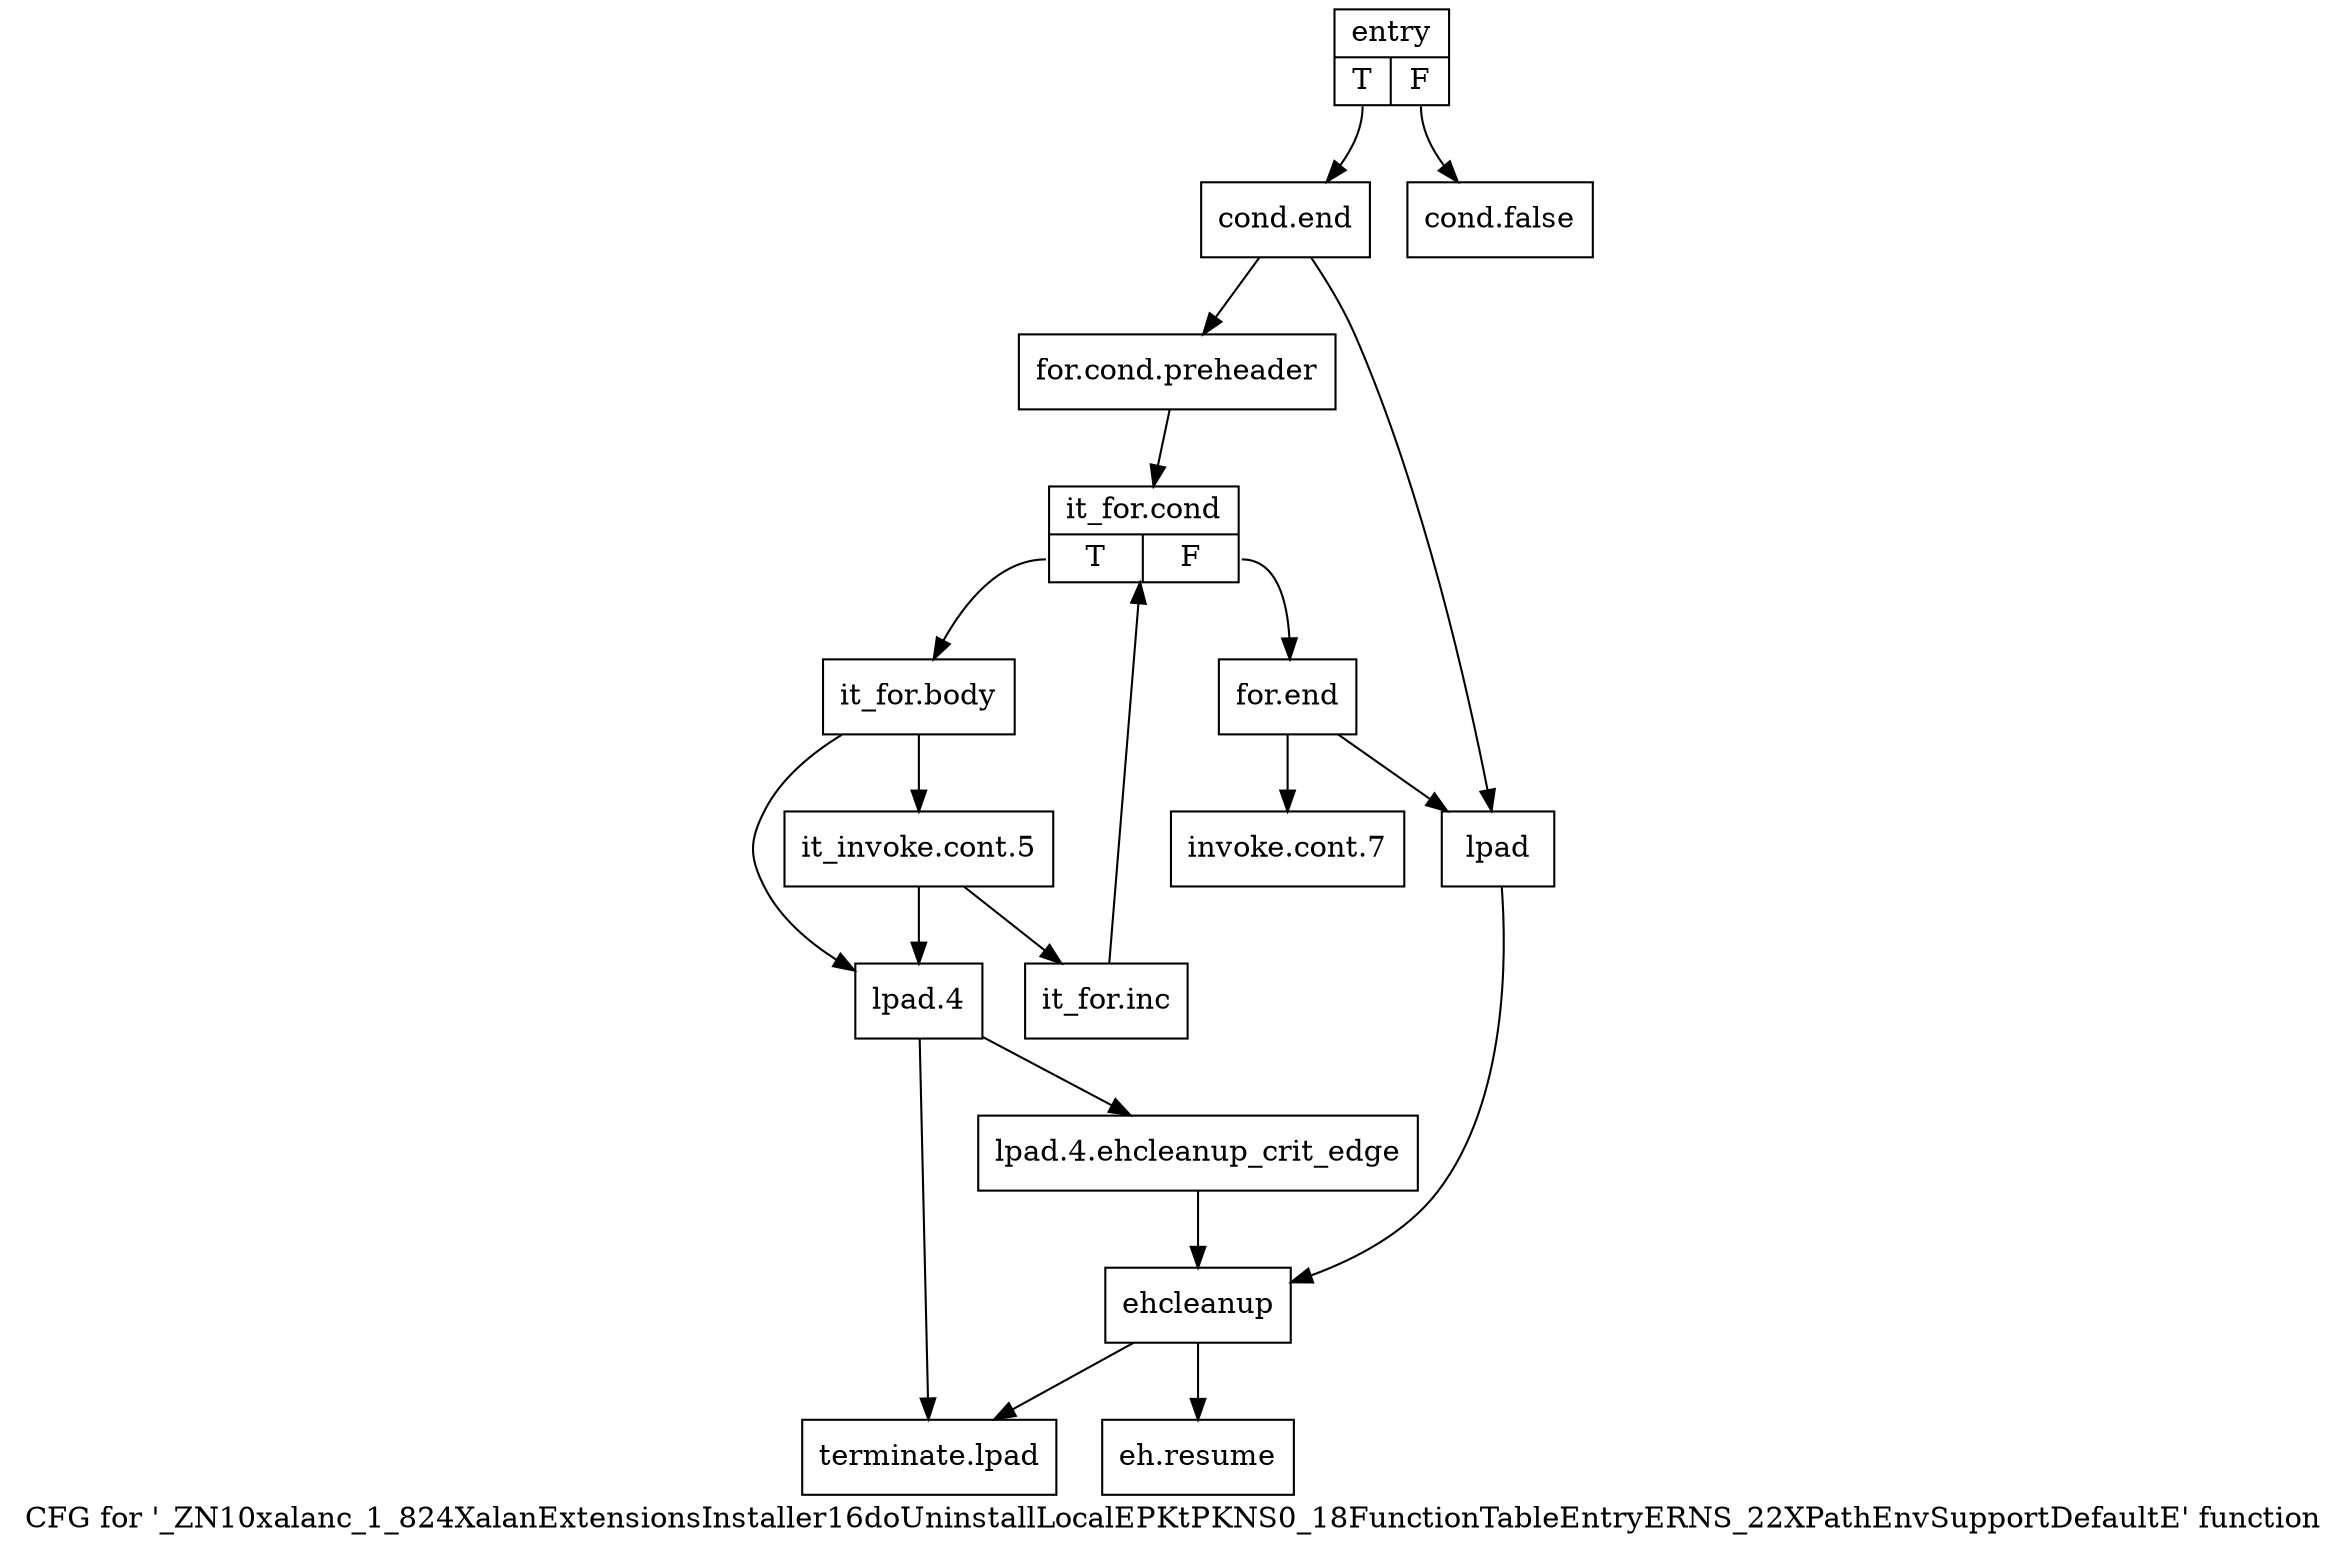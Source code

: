 digraph "CFG for '_ZN10xalanc_1_824XalanExtensionsInstaller16doUninstallLocalEPKtPKNS0_18FunctionTableEntryERNS_22XPathEnvSupportDefaultE' function" {
	label="CFG for '_ZN10xalanc_1_824XalanExtensionsInstaller16doUninstallLocalEPKtPKNS0_18FunctionTableEntryERNS_22XPathEnvSupportDefaultE' function";

	Node0x8bd7000 [shape=record,label="{entry|{<s0>T|<s1>F}}"];
	Node0x8bd7000:s0 -> Node0x8bd70a0;
	Node0x8bd7000:s1 -> Node0x8bd7050;
	Node0x8bd7050 [shape=record,label="{cond.false}"];
	Node0x8bd70a0 [shape=record,label="{cond.end}"];
	Node0x8bd70a0 -> Node0x8bd70f0;
	Node0x8bd70a0 -> Node0x8bd7280;
	Node0x8bd70f0 [shape=record,label="{for.cond.preheader}"];
	Node0x8bd70f0 -> Node0x8bd7140;
	Node0x8bd7140 [shape=record,label="{it_for.cond|{<s0>T|<s1>F}}"];
	Node0x8bd7140:s0 -> Node0x8bd7190;
	Node0x8bd7140:s1 -> Node0x8bd7370;
	Node0x8bd7190 [shape=record,label="{it_for.body}"];
	Node0x8bd7190 -> Node0x8bd71e0;
	Node0x8bd7190 -> Node0x8bd72d0;
	Node0x8bd71e0 [shape=record,label="{it_invoke.cont.5}"];
	Node0x8bd71e0 -> Node0x8bd7230;
	Node0x8bd71e0 -> Node0x8bd72d0;
	Node0x8bd7230 [shape=record,label="{it_for.inc}"];
	Node0x8bd7230 -> Node0x8bd7140;
	Node0x8bd7280 [shape=record,label="{lpad}"];
	Node0x8bd7280 -> Node0x8bd7410;
	Node0x8bd72d0 [shape=record,label="{lpad.4}"];
	Node0x8bd72d0 -> Node0x8bd7320;
	Node0x8bd72d0 -> Node0x8bd74b0;
	Node0x8bd7320 [shape=record,label="{lpad.4.ehcleanup_crit_edge}"];
	Node0x8bd7320 -> Node0x8bd7410;
	Node0x8bd7370 [shape=record,label="{for.end}"];
	Node0x8bd7370 -> Node0x8bd73c0;
	Node0x8bd7370 -> Node0x8bd7280;
	Node0x8bd73c0 [shape=record,label="{invoke.cont.7}"];
	Node0x8bd7410 [shape=record,label="{ehcleanup}"];
	Node0x8bd7410 -> Node0x8bd7460;
	Node0x8bd7410 -> Node0x8bd74b0;
	Node0x8bd7460 [shape=record,label="{eh.resume}"];
	Node0x8bd74b0 [shape=record,label="{terminate.lpad}"];
}
